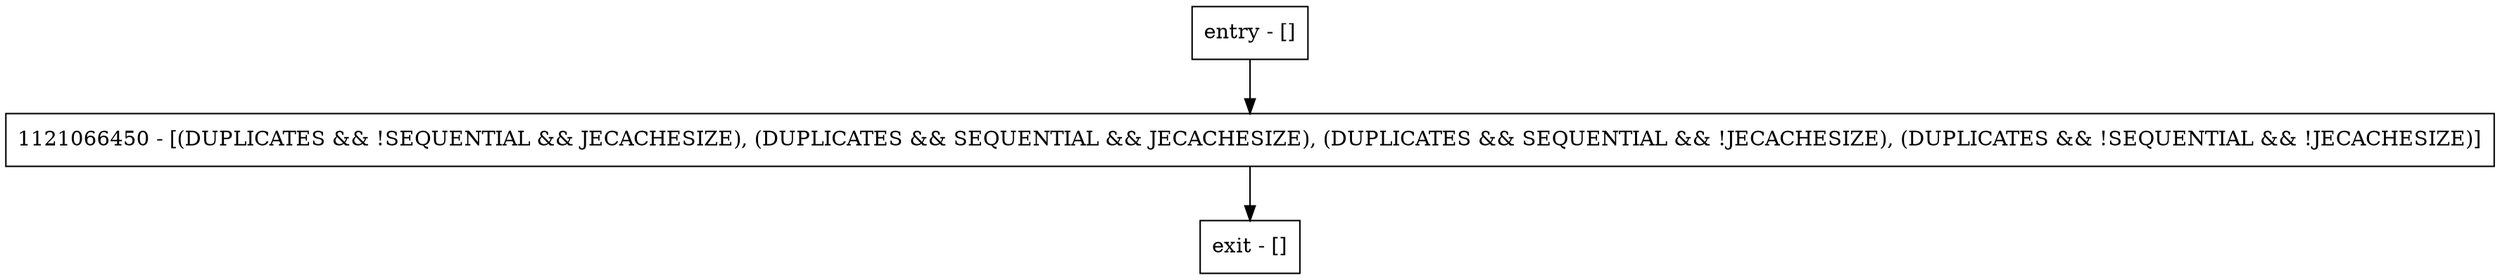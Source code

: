 digraph compare {
node [shape=record];
1121066450 [label="1121066450 - [(DUPLICATES && !SEQUENTIAL && JECACHESIZE), (DUPLICATES && SEQUENTIAL && JECACHESIZE), (DUPLICATES && SEQUENTIAL && !JECACHESIZE), (DUPLICATES && !SEQUENTIAL && !JECACHESIZE)]"];
entry [label="entry - []"];
exit [label="exit - []"];
entry;
exit;
1121066450 -> exit;
entry -> 1121066450;
}
